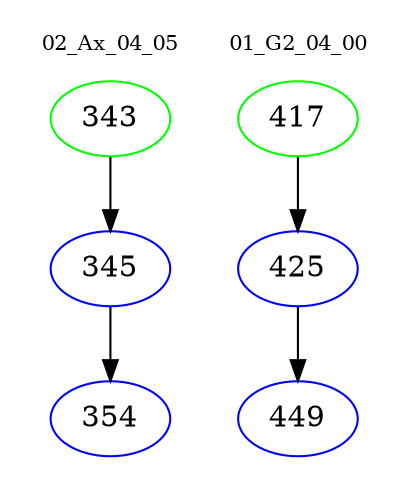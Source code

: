 digraph{
subgraph cluster_0 {
color = white
label = "02_Ax_04_05";
fontsize=10;
T0_343 [label="343", color="green"]
T0_343 -> T0_345 [color="black"]
T0_345 [label="345", color="blue"]
T0_345 -> T0_354 [color="black"]
T0_354 [label="354", color="blue"]
}
subgraph cluster_1 {
color = white
label = "01_G2_04_00";
fontsize=10;
T1_417 [label="417", color="green"]
T1_417 -> T1_425 [color="black"]
T1_425 [label="425", color="blue"]
T1_425 -> T1_449 [color="black"]
T1_449 [label="449", color="blue"]
}
}
